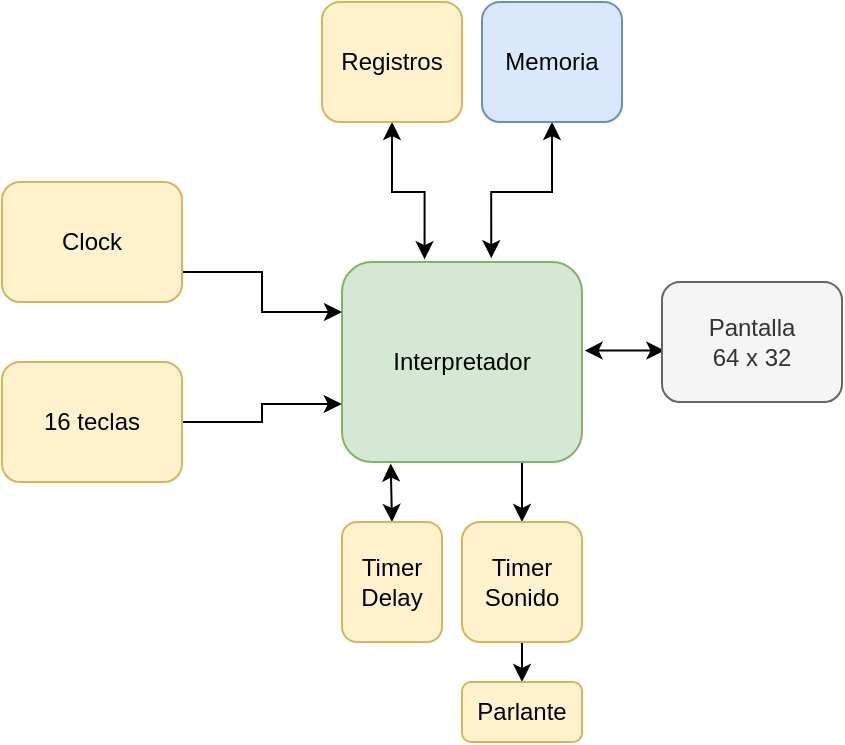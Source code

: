 <mxfile version="21.5.2" type="device">
  <diagram id="qk96bbHJtCQS-nLckJSV" name="Page-1">
    <mxGraphModel dx="989" dy="521" grid="1" gridSize="10" guides="1" tooltips="1" connect="1" arrows="1" fold="1" page="1" pageScale="1" pageWidth="850" pageHeight="1100" background="#ffffff" math="0" shadow="0">
      <root>
        <mxCell id="0" />
        <mxCell id="1" parent="0" />
        <mxCell id="WU0MDvvPuWrCMGKtuMHC-10" style="edgeStyle=orthogonalEdgeStyle;rounded=0;orthogonalLoop=1;jettySize=auto;html=1;exitX=0.5;exitY=1;exitDx=0;exitDy=0;entryX=0.622;entryY=-0.019;entryDx=0;entryDy=0;entryPerimeter=0;startArrow=classic;startFill=1;" edge="1" parent="1" source="gqFaeBh5zX8QO3zzliL1-7" target="gqFaeBh5zX8QO3zzliL1-8">
          <mxGeometry relative="1" as="geometry" />
        </mxCell>
        <mxCell id="gqFaeBh5zX8QO3zzliL1-7" value="Memoria" style="rounded=1;whiteSpace=wrap;html=1;fillColor=#dae8fc;strokeColor=#6c8ebf;" parent="1" vertex="1">
          <mxGeometry x="270" y="70" width="70" height="60" as="geometry" />
        </mxCell>
        <mxCell id="gqFaeBh5zX8QO3zzliL1-25" value="" style="edgeStyle=orthogonalEdgeStyle;rounded=0;orthogonalLoop=1;jettySize=auto;html=1;exitX=1.011;exitY=0.443;exitDx=0;exitDy=0;entryX=0.013;entryY=0.588;entryDx=0;entryDy=0;entryPerimeter=0;startArrow=classic;startFill=1;exitPerimeter=0;" parent="1" source="gqFaeBh5zX8QO3zzliL1-8" target="gqFaeBh5zX8QO3zzliL1-9" edge="1">
          <mxGeometry relative="1" as="geometry" />
        </mxCell>
        <mxCell id="WU0MDvvPuWrCMGKtuMHC-4" style="edgeStyle=orthogonalEdgeStyle;rounded=0;orthogonalLoop=1;jettySize=auto;html=1;exitX=0.75;exitY=1;exitDx=0;exitDy=0;entryX=0.5;entryY=0;entryDx=0;entryDy=0;" edge="1" parent="1" source="gqFaeBh5zX8QO3zzliL1-8" target="gqFaeBh5zX8QO3zzliL1-35">
          <mxGeometry relative="1" as="geometry" />
        </mxCell>
        <mxCell id="gqFaeBh5zX8QO3zzliL1-8" value="Interpretador" style="rounded=1;whiteSpace=wrap;html=1;fillColor=#d5e8d4;strokeColor=#82b366;" parent="1" vertex="1">
          <mxGeometry x="200" y="200" width="120" height="100" as="geometry" />
        </mxCell>
        <mxCell id="gqFaeBh5zX8QO3zzliL1-9" value="Pantalla&lt;br&gt;64 x 32" style="rounded=1;whiteSpace=wrap;html=1;fillColor=#f5f5f5;fontColor=#333333;strokeColor=#666666;" parent="1" vertex="1">
          <mxGeometry x="360" y="210" width="90" height="60" as="geometry" />
        </mxCell>
        <mxCell id="WU0MDvvPuWrCMGKtuMHC-11" style="edgeStyle=orthogonalEdgeStyle;rounded=0;orthogonalLoop=1;jettySize=auto;html=1;exitX=1;exitY=0.75;exitDx=0;exitDy=0;entryX=0;entryY=0.25;entryDx=0;entryDy=0;" edge="1" parent="1" source="gqFaeBh5zX8QO3zzliL1-11" target="gqFaeBh5zX8QO3zzliL1-8">
          <mxGeometry relative="1" as="geometry" />
        </mxCell>
        <mxCell id="gqFaeBh5zX8QO3zzliL1-11" value="Clock" style="rounded=1;whiteSpace=wrap;html=1;fillColor=#fff2cc;strokeColor=#d6b656;" parent="1" vertex="1">
          <mxGeometry x="30" y="160" width="90" height="60" as="geometry" />
        </mxCell>
        <mxCell id="WU0MDvvPuWrCMGKtuMHC-12" style="edgeStyle=orthogonalEdgeStyle;rounded=0;orthogonalLoop=1;jettySize=auto;html=1;exitX=0.5;exitY=0;exitDx=0;exitDy=0;entryX=0.203;entryY=1.008;entryDx=0;entryDy=0;entryPerimeter=0;startArrow=classic;startFill=1;" edge="1" parent="1" source="gqFaeBh5zX8QO3zzliL1-18" target="gqFaeBh5zX8QO3zzliL1-8">
          <mxGeometry relative="1" as="geometry" />
        </mxCell>
        <mxCell id="gqFaeBh5zX8QO3zzliL1-18" value="Timer&lt;br&gt;Delay" style="rounded=1;whiteSpace=wrap;html=1;fillColor=#fff2cc;strokeColor=#d6b656;" parent="1" vertex="1">
          <mxGeometry x="200" y="330" width="50" height="60" as="geometry" />
        </mxCell>
        <mxCell id="WU0MDvvPuWrCMGKtuMHC-3" style="edgeStyle=orthogonalEdgeStyle;rounded=0;orthogonalLoop=1;jettySize=auto;html=1;exitX=1;exitY=0.5;exitDx=0;exitDy=0;entryX=-0.001;entryY=0.71;entryDx=0;entryDy=0;entryPerimeter=0;" edge="1" parent="1" source="gqFaeBh5zX8QO3zzliL1-26" target="gqFaeBh5zX8QO3zzliL1-8">
          <mxGeometry relative="1" as="geometry" />
        </mxCell>
        <mxCell id="gqFaeBh5zX8QO3zzliL1-26" value="16 teclas" style="rounded=1;whiteSpace=wrap;html=1;fillColor=#fff2cc;strokeColor=#d6b656;" parent="1" vertex="1">
          <mxGeometry x="30" y="250" width="90" height="60" as="geometry" />
        </mxCell>
        <mxCell id="WU0MDvvPuWrCMGKtuMHC-9" style="edgeStyle=orthogonalEdgeStyle;rounded=0;orthogonalLoop=1;jettySize=auto;html=1;exitX=0.5;exitY=1;exitDx=0;exitDy=0;entryX=0.344;entryY=-0.014;entryDx=0;entryDy=0;entryPerimeter=0;startArrow=classic;startFill=1;" edge="1" parent="1" source="gqFaeBh5zX8QO3zzliL1-29" target="gqFaeBh5zX8QO3zzliL1-8">
          <mxGeometry relative="1" as="geometry" />
        </mxCell>
        <mxCell id="gqFaeBh5zX8QO3zzliL1-29" value="Registros" style="rounded=1;whiteSpace=wrap;html=1;fillColor=#fff2cc;strokeColor=#d6b656;" parent="1" vertex="1">
          <mxGeometry x="190" y="70" width="70" height="60" as="geometry" />
        </mxCell>
        <mxCell id="WU0MDvvPuWrCMGKtuMHC-6" style="edgeStyle=orthogonalEdgeStyle;rounded=0;orthogonalLoop=1;jettySize=auto;html=1;exitX=0.5;exitY=1;exitDx=0;exitDy=0;entryX=0.5;entryY=0;entryDx=0;entryDy=0;" edge="1" parent="1" source="gqFaeBh5zX8QO3zzliL1-35" target="WU0MDvvPuWrCMGKtuMHC-5">
          <mxGeometry relative="1" as="geometry" />
        </mxCell>
        <mxCell id="gqFaeBh5zX8QO3zzliL1-35" value="Timer&lt;br&gt;Sonido" style="rounded=1;whiteSpace=wrap;html=1;fillColor=#fff2cc;strokeColor=#d6b656;" parent="1" vertex="1">
          <mxGeometry x="260" y="330" width="60" height="60" as="geometry" />
        </mxCell>
        <mxCell id="WU0MDvvPuWrCMGKtuMHC-5" value="Parlante" style="rounded=1;whiteSpace=wrap;html=1;fillColor=#fff2cc;strokeColor=#d6b656;" vertex="1" parent="1">
          <mxGeometry x="260" y="410" width="60" height="30" as="geometry" />
        </mxCell>
      </root>
    </mxGraphModel>
  </diagram>
</mxfile>

